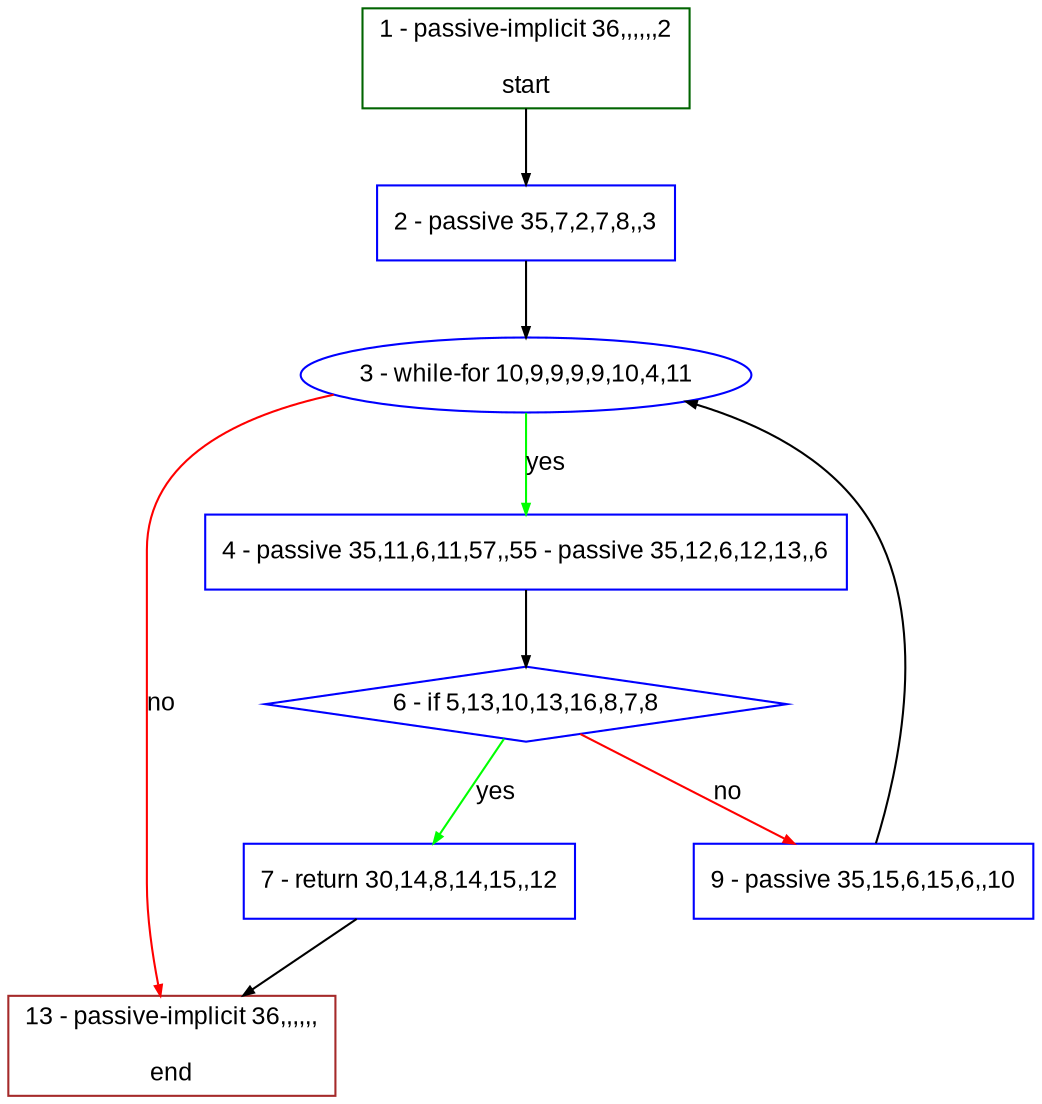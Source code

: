 digraph "" {
  graph [style="rounded,filled", label="", fontsize="12", packmode="clust", bgcolor="white", pack="true", compound="true", fontname="Arial", fillcolor="#FFFFCC"];
  node [style="filled", label="", fixedsize="false", fontsize="12", shape="rectangle", color="grey", compound="true", fontname="Arial", node_initialized="no", fillcolor="white"];
  edge [lhead="", arrowtail="none", label="", arrowhead="normal", fontsize="12", ltail="", dir="forward", color="black", arrowsize="0.5", compound="true", fontcolor="black", fontname="Arial"];
  __N1 [style="filled", label="2 - passive 35,7,2,7,8,,3", shape="box", color="#0000ff", fillcolor="#ffffff"];
  __N2 [style="filled", label="1 - passive-implicit 36,,,,,,2\n\nstart", shape="box", color="#006400", fillcolor="#ffffff"];
  __N3 [style="filled", label="3 - while-for 10,9,9,9,9,10,4,11", shape="oval", color="#0000ff", fillcolor="#ffffff"];
  __N4 [style="filled", label="4 - passive 35,11,6,11,57,,55 - passive 35,12,6,12,13,,6", shape="box", color="#0000ff", fillcolor="#ffffff"];
  __N5 [style="filled", label="13 - passive-implicit 36,,,,,,\n\nend", shape="box", color="#a52a2a", fillcolor="#ffffff"];
  __N6 [style="filled", label="6 - if 5,13,10,13,16,8,7,8", shape="diamond", color="#0000ff", fillcolor="#ffffff"];
  __N7 [style="filled", label="7 - return 30,14,8,14,15,,12", shape="box", color="#0000ff", fillcolor="#ffffff"];
  __N8 [style="filled", label="9 - passive 35,15,6,15,6,,10", shape="box", color="#0000ff", fillcolor="#ffffff"];
  __N2 -> __N1 [arrowtail="none", arrowhead="normal", label="", dir="forward", color="#000000"];
  __N1 -> __N3 [arrowtail="none", arrowhead="normal", label="", dir="forward", color="#000000"];
  __N3 -> __N4 [arrowtail="none", arrowhead="normal", label="yes", dir="forward", color="#00ff00"];
  __N3 -> __N5 [arrowtail="none", arrowhead="normal", label="no", dir="forward", color="#ff0000"];
  __N4 -> __N6 [arrowtail="none", arrowhead="normal", label="", dir="forward", color="#000000"];
  __N6 -> __N7 [arrowtail="none", arrowhead="normal", label="yes", dir="forward", color="#00ff00"];
  __N6 -> __N8 [arrowtail="none", arrowhead="normal", label="no", dir="forward", color="#ff0000"];
  __N7 -> __N5 [arrowtail="none", arrowhead="normal", label="", dir="forward", color="#000000"];
  __N8 -> __N3 [arrowtail="none", arrowhead="normal", label="", dir="forward", color="#000000"];
}
